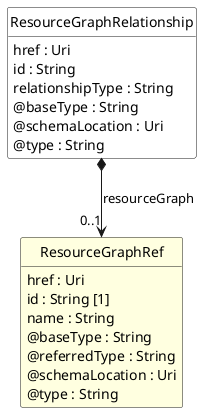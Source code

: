 @startuml
hide circle
hide methods
hide stereotype
show <<Enumeration>> stereotype
skinparam class {
   BackgroundColor<<Enumeration>> #E6F5F7
   BackgroundColor<<Ref>> #FFFFE0
   BackgroundColor<<Pivot>> #FFFFFFF
   BackgroundColor<<SimpleType>> #E2F0DA
   BackgroundColor #FCF2E3
}

class ResourceGraphRelationship <<Pivot>> {
    href : Uri
    id : String
    relationshipType : String
    @baseType : String
    @schemaLocation : Uri
    @type : String
}

class ResourceGraphRef  <<Ref>> {
    href : Uri
    id : String [1]
    name : String
    @baseType : String
    @referredType : String
    @schemaLocation : Uri
    @type : String
}

ResourceGraphRelationship *-->  "0..1" ResourceGraphRef : resourceGraph

@enduml
